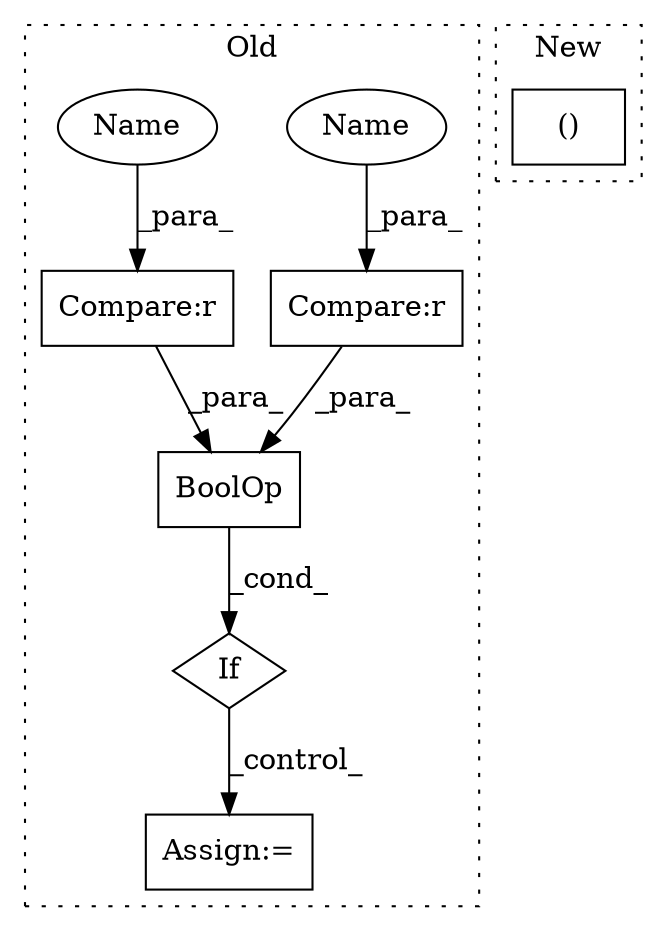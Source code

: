 digraph G {
subgraph cluster0 {
1 [label="BoolOp" a="72" s="3084" l="32" shape="box"];
3 [label="If" a="96" s="3084,3116" l="0,14" shape="diamond"];
4 [label="Compare:r" a="40" s="3102" l="14" shape="box"];
5 [label="Compare:r" a="40" s="3084" l="14" shape="box"];
6 [label="Assign:=" a="68" s="3141" l="3" shape="box"];
7 [label="Name" a="87" s="3084" l="11" shape="ellipse"];
8 [label="Name" a="87" s="3102" l="11" shape="ellipse"];
label = "Old";
style="dotted";
}
subgraph cluster1 {
2 [label="()" a="54" s="2985" l="9" shape="box"];
label = "New";
style="dotted";
}
1 -> 3 [label="_cond_"];
3 -> 6 [label="_control_"];
4 -> 1 [label="_para_"];
5 -> 1 [label="_para_"];
7 -> 5 [label="_para_"];
8 -> 4 [label="_para_"];
}